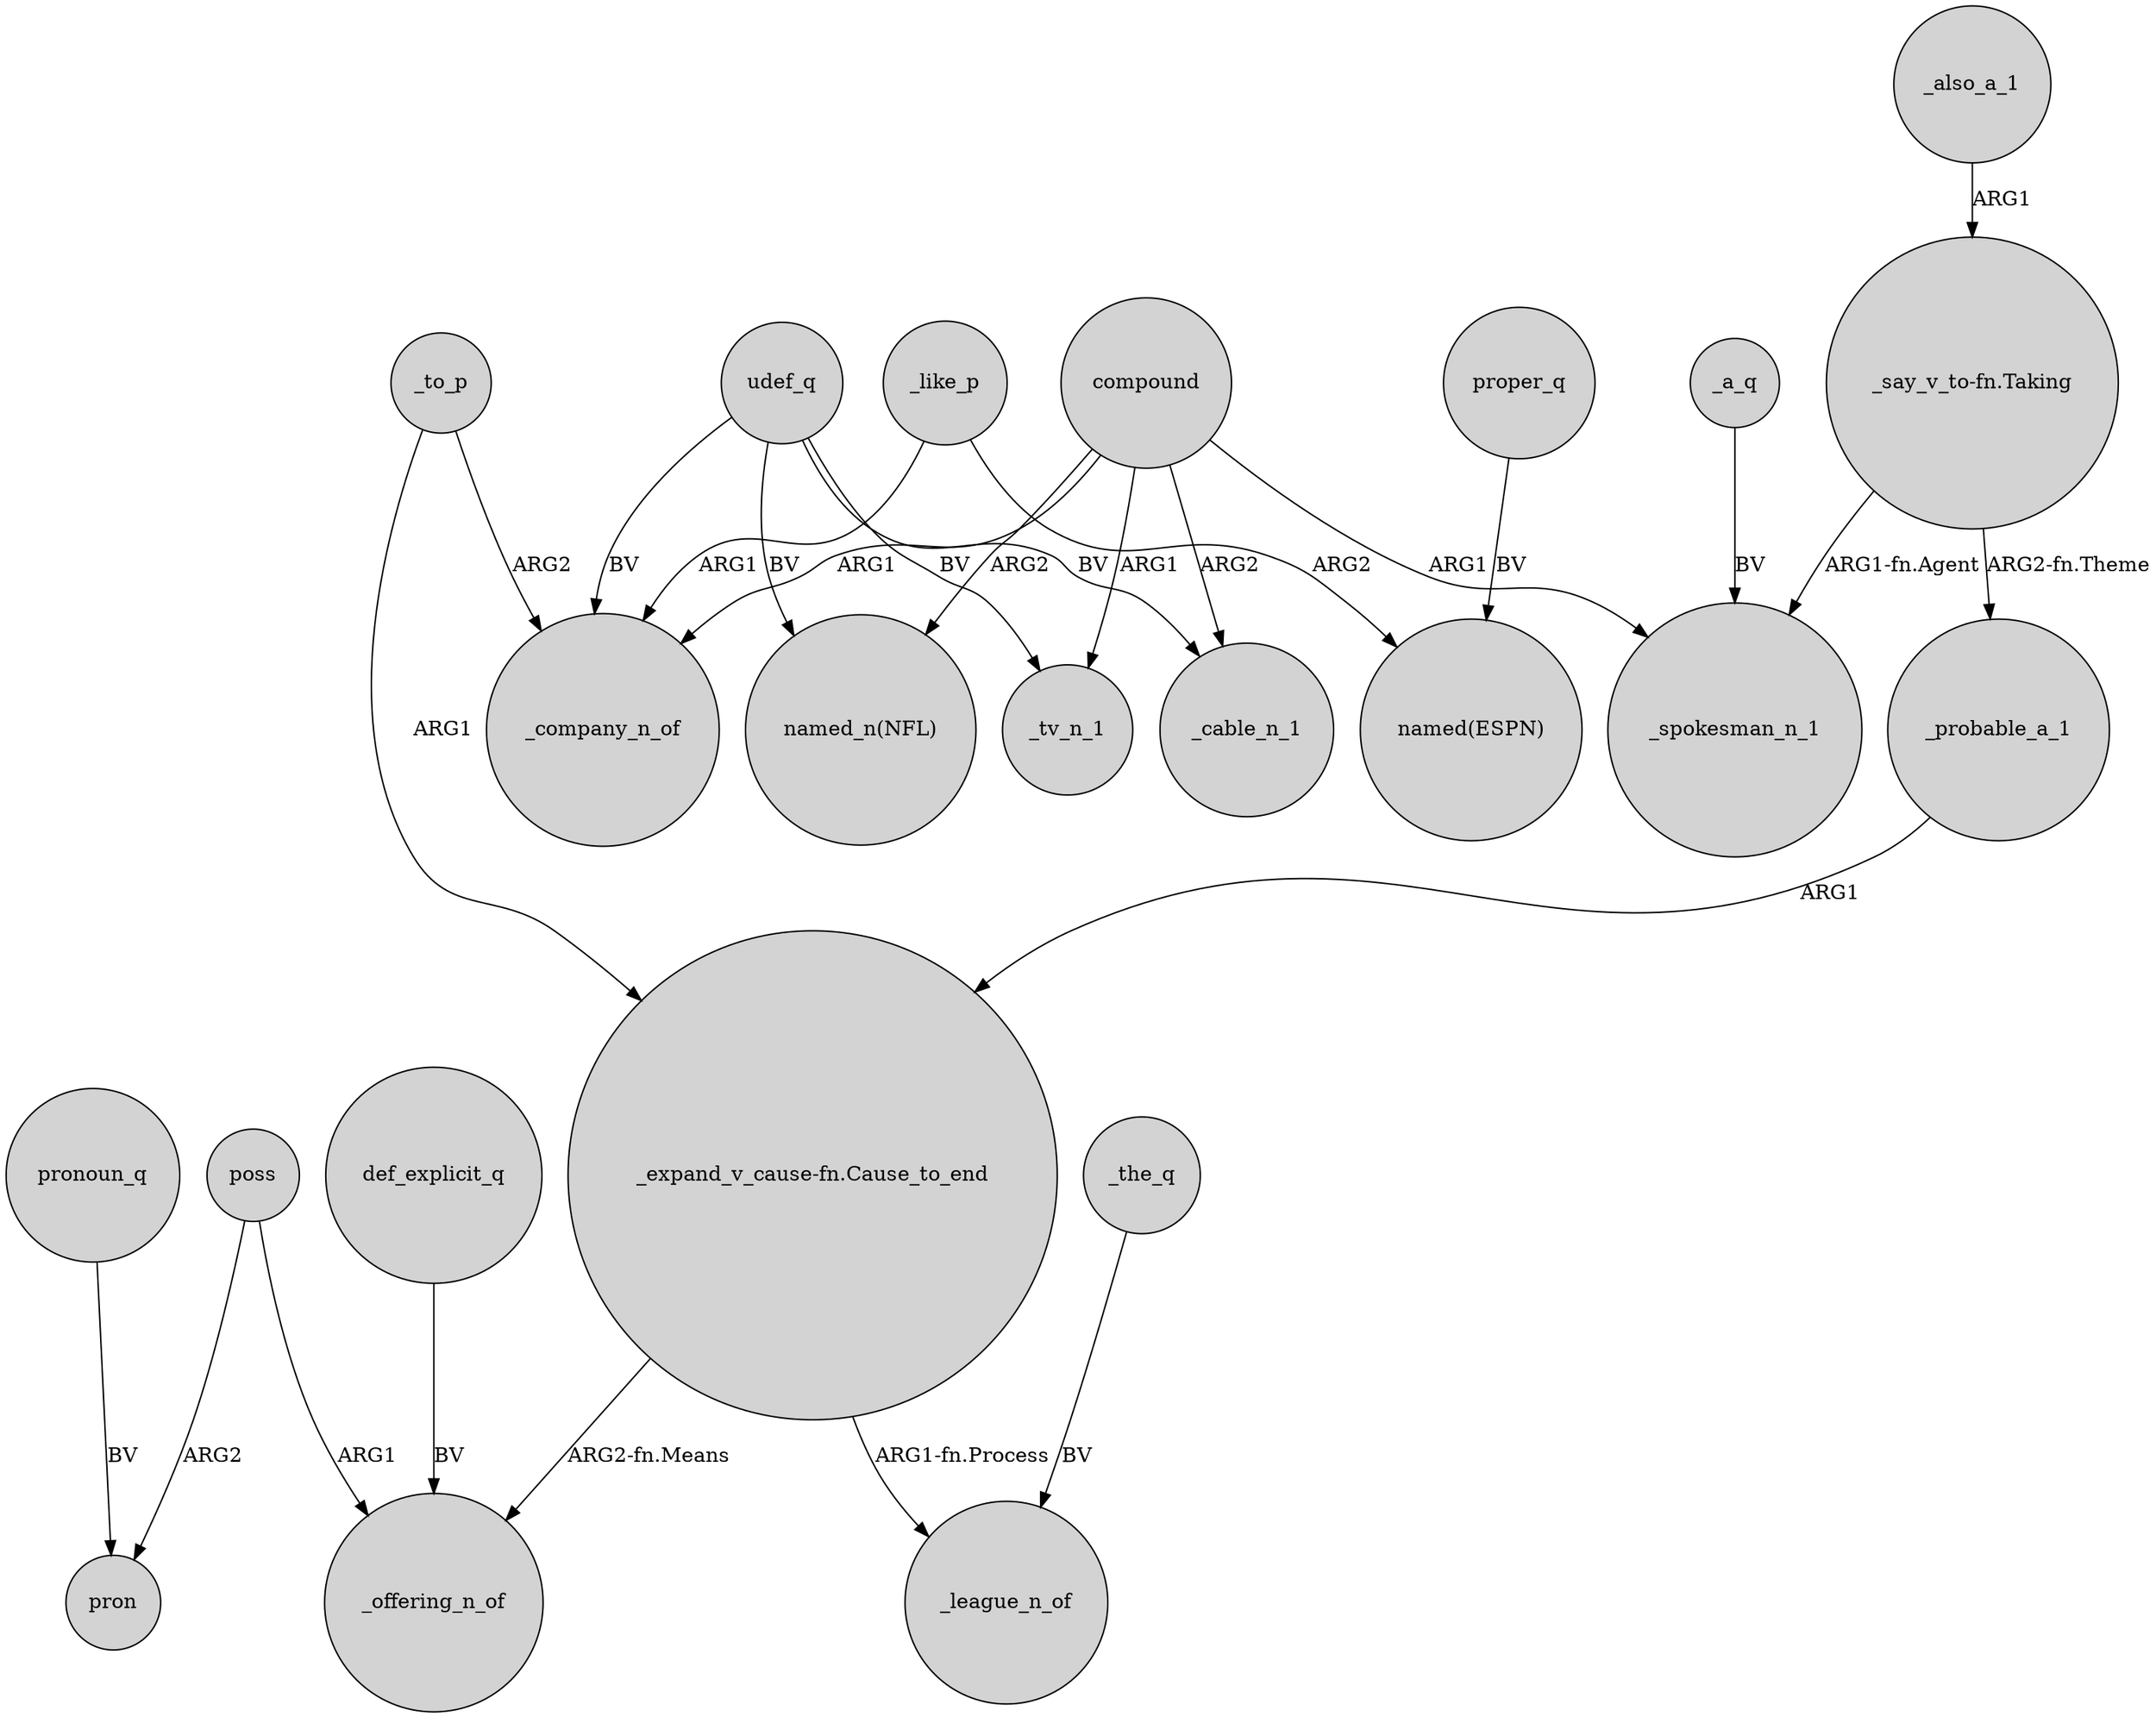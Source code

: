digraph {
	node [shape=circle style=filled]
	compound -> _spokesman_n_1 [label=ARG1]
	"_expand_v_cause-fn.Cause_to_end" -> _offering_n_of [label="ARG2-fn.Means"]
	"_expand_v_cause-fn.Cause_to_end" -> _league_n_of [label="ARG1-fn.Process"]
	compound -> "named_n(NFL)" [label=ARG2]
	compound -> _cable_n_1 [label=ARG2]
	_to_p -> "_expand_v_cause-fn.Cause_to_end" [label=ARG1]
	_the_q -> _league_n_of [label=BV]
	"_say_v_to-fn.Taking" -> _spokesman_n_1 [label="ARG1-fn.Agent"]
	proper_q -> "named(ESPN)" [label=BV]
	compound -> _company_n_of [label=ARG1]
	_probable_a_1 -> "_expand_v_cause-fn.Cause_to_end" [label=ARG1]
	pronoun_q -> pron [label=BV]
	poss -> pron [label=ARG2]
	_also_a_1 -> "_say_v_to-fn.Taking" [label=ARG1]
	def_explicit_q -> _offering_n_of [label=BV]
	udef_q -> _company_n_of [label=BV]
	udef_q -> _tv_n_1 [label=BV]
	"_say_v_to-fn.Taking" -> _probable_a_1 [label="ARG2-fn.Theme"]
	_like_p -> _company_n_of [label=ARG1]
	poss -> _offering_n_of [label=ARG1]
	udef_q -> "named_n(NFL)" [label=BV]
	_to_p -> _company_n_of [label=ARG2]
	_like_p -> "named(ESPN)" [label=ARG2]
	udef_q -> _cable_n_1 [label=BV]
	compound -> _tv_n_1 [label=ARG1]
	_a_q -> _spokesman_n_1 [label=BV]
}

